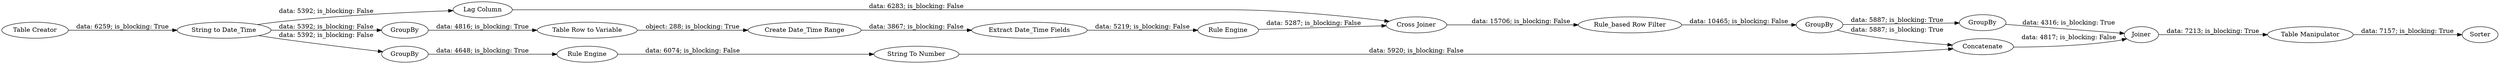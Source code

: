 digraph {
	"3059297924331819217_15" [label=GroupBy]
	"3059297924331819217_3" [label=GroupBy]
	"3059297924331819217_16" [label=GroupBy]
	"3059297924331819217_5" [label="Create Date_Time Range"]
	"3059297924331819217_1" [label="Table Creator"]
	"3059297924331819217_25" [label=Concatenate]
	"3059297924331819217_14" [label="Lag Column"]
	"3059297924331819217_6" [label="Extract Date_Time Fields"]
	"3059297924331819217_17" [label=GroupBy]
	"3059297924331819217_20" [label="Rule Engine"]
	"3059297924331819217_4" [label="Table Row to Variable"]
	"3059297924331819217_12" [label="Cross Joiner"]
	"3059297924331819217_22" [label="Table Manipulator"]
	"3059297924331819217_24" [label=Sorter]
	"3059297924331819217_2" [label="String to Date_Time"]
	"3059297924331819217_13" [label="Rule_based Row Filter"]
	"3059297924331819217_18" [label=Joiner]
	"3059297924331819217_23" [label="String To Number"]
	"3059297924331819217_8" [label="Rule Engine"]
	"3059297924331819217_3" -> "3059297924331819217_4" [label="data: 4816; is_blocking: True"]
	"3059297924331819217_18" -> "3059297924331819217_22" [label="data: 7213; is_blocking: True"]
	"3059297924331819217_2" -> "3059297924331819217_16" [label="data: 5392; is_blocking: False"]
	"3059297924331819217_13" -> "3059297924331819217_15" [label="data: 10465; is_blocking: False"]
	"3059297924331819217_22" -> "3059297924331819217_24" [label="data: 7157; is_blocking: True"]
	"3059297924331819217_16" -> "3059297924331819217_20" [label="data: 4648; is_blocking: True"]
	"3059297924331819217_2" -> "3059297924331819217_14" [label="data: 5392; is_blocking: False"]
	"3059297924331819217_1" -> "3059297924331819217_2" [label="data: 6259; is_blocking: True"]
	"3059297924331819217_17" -> "3059297924331819217_18" [label="data: 4316; is_blocking: True"]
	"3059297924331819217_15" -> "3059297924331819217_17" [label="data: 5887; is_blocking: True"]
	"3059297924331819217_14" -> "3059297924331819217_12" [label="data: 6283; is_blocking: False"]
	"3059297924331819217_15" -> "3059297924331819217_25" [label="data: 5887; is_blocking: True"]
	"3059297924331819217_12" -> "3059297924331819217_13" [label="data: 15706; is_blocking: False"]
	"3059297924331819217_25" -> "3059297924331819217_18" [label="data: 4817; is_blocking: False"]
	"3059297924331819217_6" -> "3059297924331819217_8" [label="data: 5219; is_blocking: False"]
	"3059297924331819217_8" -> "3059297924331819217_12" [label="data: 5287; is_blocking: False"]
	"3059297924331819217_23" -> "3059297924331819217_25" [label="data: 5920; is_blocking: False"]
	"3059297924331819217_20" -> "3059297924331819217_23" [label="data: 6074; is_blocking: False"]
	"3059297924331819217_2" -> "3059297924331819217_3" [label="data: 5392; is_blocking: False"]
	"3059297924331819217_4" -> "3059297924331819217_5" [label="object: 288; is_blocking: True"]
	"3059297924331819217_5" -> "3059297924331819217_6" [label="data: 3867; is_blocking: False"]
	rankdir=LR
}
